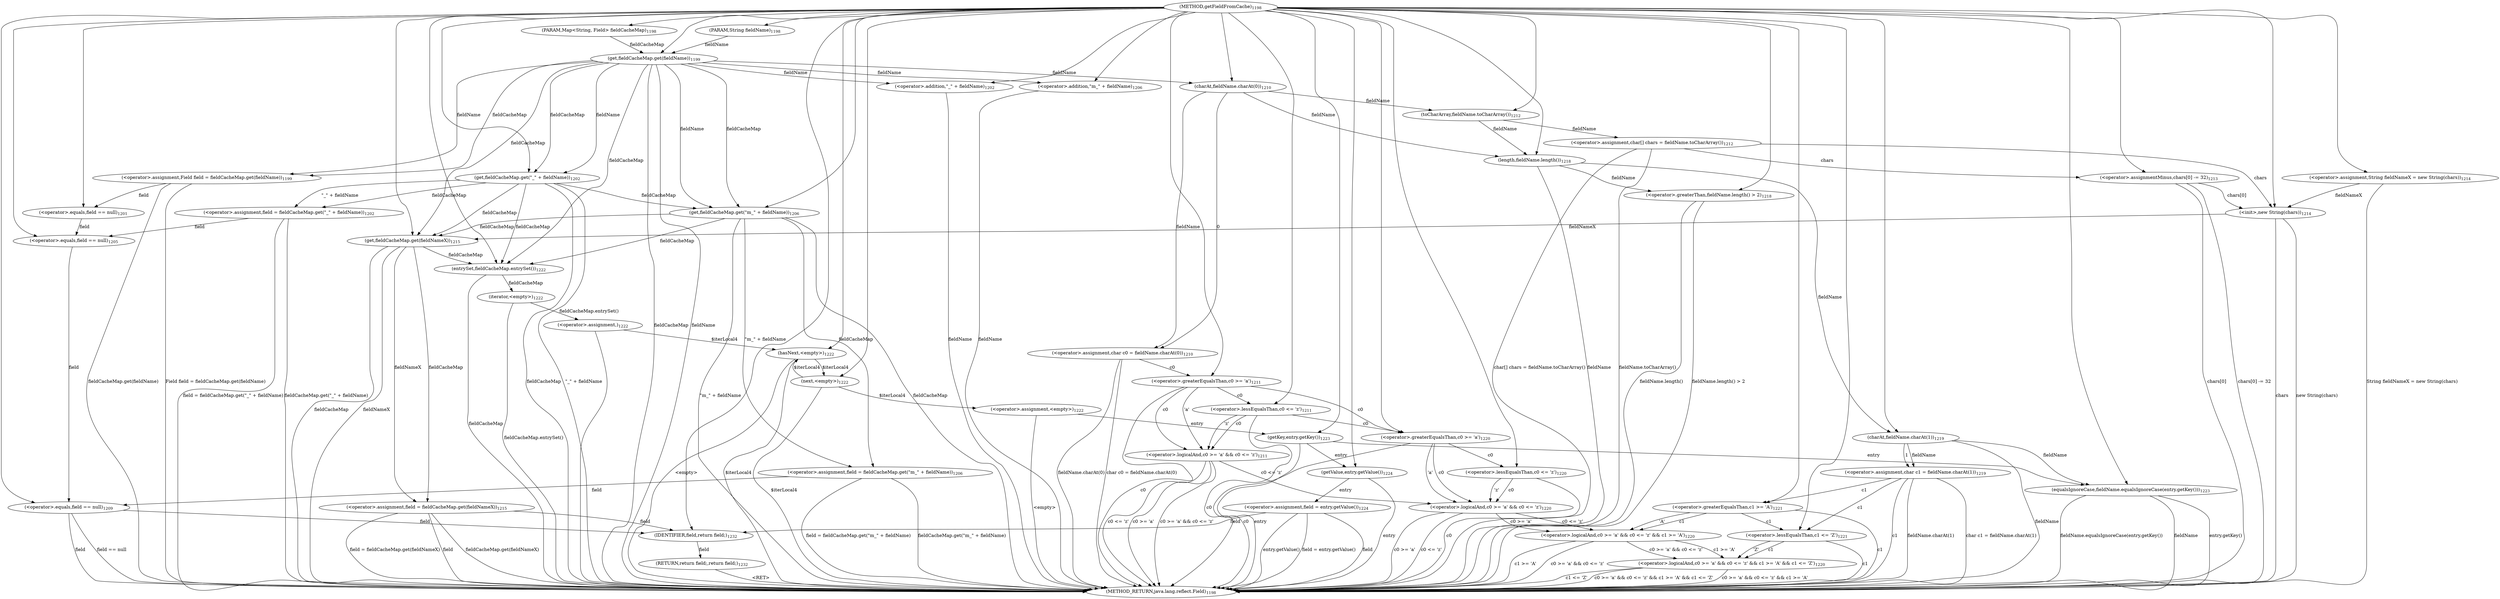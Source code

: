 digraph "getFieldFromCache" {  
"3468" [label = <(METHOD,getFieldFromCache)<SUB>1198</SUB>> ]
"3603" [label = <(METHOD_RETURN,java.lang.reflect.Field)<SUB>1198</SUB>> ]
"3469" [label = <(PARAM,String fieldName)<SUB>1198</SUB>> ]
"3470" [label = <(PARAM,Map&lt;String, Field&gt; fieldCacheMap)<SUB>1198</SUB>> ]
"3473" [label = <(&lt;operator&gt;.assignment,Field field = fieldCacheMap.get(fieldName))<SUB>1199</SUB>> ]
"3599" [label = <(RETURN,return field;,return field;)<SUB>1232</SUB>> ]
"3473" [label = <(&lt;operator&gt;.assignment,Field field = fieldCacheMap.get(fieldName))<SUB>1199</SUB>> ]
"3473" [label = <(&lt;operator&gt;.assignment,Field field = fieldCacheMap.get(fieldName))<SUB>1199</SUB>> ]
"3479" [label = <(&lt;operator&gt;.equals,field == null)<SUB>1201</SUB>> ]
"3491" [label = <(&lt;operator&gt;.equals,field == null)<SUB>1205</SUB>> ]
"3503" [label = <(&lt;operator&gt;.equals,field == null)<SUB>1209</SUB>> ]
"3600" [label = <(IDENTIFIER,field,return field;)<SUB>1232</SUB>> ]
"3475" [label = <(get,fieldCacheMap.get(fieldName))<SUB>1199</SUB>> ]
"3475" [label = <(get,fieldCacheMap.get(fieldName))<SUB>1199</SUB>> ]
"3479" [label = <(&lt;operator&gt;.equals,field == null)<SUB>1201</SUB>> ]
"3479" [label = <(&lt;operator&gt;.equals,field == null)<SUB>1201</SUB>> ]
"3483" [label = <(&lt;operator&gt;.assignment,field = fieldCacheMap.get(&quot;_&quot; + fieldName))<SUB>1202</SUB>> ]
"3491" [label = <(&lt;operator&gt;.equals,field == null)<SUB>1205</SUB>> ]
"3491" [label = <(&lt;operator&gt;.equals,field == null)<SUB>1205</SUB>> ]
"3495" [label = <(&lt;operator&gt;.assignment,field = fieldCacheMap.get(&quot;m_&quot; + fieldName))<SUB>1206</SUB>> ]
"3503" [label = <(&lt;operator&gt;.equals,field == null)<SUB>1209</SUB>> ]
"3503" [label = <(&lt;operator&gt;.equals,field == null)<SUB>1209</SUB>> ]
"3508" [label = <(&lt;operator&gt;.assignment,char c0 = fieldName.charAt(0))<SUB>1210</SUB>> ]
"3483" [label = <(&lt;operator&gt;.assignment,field = fieldCacheMap.get(&quot;_&quot; + fieldName))<SUB>1202</SUB>> ]
"3483" [label = <(&lt;operator&gt;.assignment,field = fieldCacheMap.get(&quot;_&quot; + fieldName))<SUB>1202</SUB>> ]
"3495" [label = <(&lt;operator&gt;.assignment,field = fieldCacheMap.get(&quot;m_&quot; + fieldName))<SUB>1206</SUB>> ]
"3495" [label = <(&lt;operator&gt;.assignment,field = fieldCacheMap.get(&quot;m_&quot; + fieldName))<SUB>1206</SUB>> ]
"3508" [label = <(&lt;operator&gt;.assignment,char c0 = fieldName.charAt(0))<SUB>1210</SUB>> ]
"3508" [label = <(&lt;operator&gt;.assignment,char c0 = fieldName.charAt(0))<SUB>1210</SUB>> ]
"3514" [label = <(&lt;operator&gt;.logicalAnd,c0 &gt;= 'a' &amp;&amp; c0 &lt;= 'z')<SUB>1211</SUB>> ]
"3545" [label = <(&lt;operator&gt;.greaterThan,fieldName.length() &gt; 2)<SUB>1218</SUB>> ]
"3485" [label = <(get,fieldCacheMap.get(&quot;_&quot; + fieldName))<SUB>1202</SUB>> ]
"3485" [label = <(get,fieldCacheMap.get(&quot;_&quot; + fieldName))<SUB>1202</SUB>> ]
"3497" [label = <(get,fieldCacheMap.get(&quot;m_&quot; + fieldName))<SUB>1206</SUB>> ]
"3497" [label = <(get,fieldCacheMap.get(&quot;m_&quot; + fieldName))<SUB>1206</SUB>> ]
"3510" [label = <(charAt,fieldName.charAt(0))<SUB>1210</SUB>> ]
"3510" [label = <(charAt,fieldName.charAt(0))<SUB>1210</SUB>> ]
"3514" [label = <(&lt;operator&gt;.logicalAnd,c0 &gt;= 'a' &amp;&amp; c0 &lt;= 'z')<SUB>1211</SUB>> ]
"3514" [label = <(&lt;operator&gt;.logicalAnd,c0 &gt;= 'a' &amp;&amp; c0 &lt;= 'z')<SUB>1211</SUB>> ]
"3523" [label = <(&lt;operator&gt;.assignment,char[] chars = fieldName.toCharArray())<SUB>1212</SUB>> ]
"3527" [label = <(&lt;operator&gt;.assignmentMinus,chars[0] -= 32)<SUB>1213</SUB>> ]
"3533" [label = <(&lt;operator&gt;.assignment,String fieldNameX = new String(chars))<SUB>1214</SUB>> ]
"3536" [label = <(&lt;init&gt;,new String(chars))<SUB>1214</SUB>> ]
"3539" [label = <(&lt;operator&gt;.assignment,field = fieldCacheMap.get(fieldNameX))<SUB>1215</SUB>> ]
"3545" [label = <(&lt;operator&gt;.greaterThan,fieldName.length() &gt; 2)<SUB>1218</SUB>> ]
"3545" [label = <(&lt;operator&gt;.greaterThan,fieldName.length() &gt; 2)<SUB>1218</SUB>> ]
"3551" [label = <(&lt;operator&gt;.assignment,char c1 = fieldName.charAt(1))<SUB>1219</SUB>> ]
"3487" [label = <(&lt;operator&gt;.addition,&quot;_&quot; + fieldName)<SUB>1202</SUB>> ]
"3487" [label = <(&lt;operator&gt;.addition,&quot;_&quot; + fieldName)<SUB>1202</SUB>> ]
"3499" [label = <(&lt;operator&gt;.addition,&quot;m_&quot; + fieldName)<SUB>1206</SUB>> ]
"3499" [label = <(&lt;operator&gt;.addition,&quot;m_&quot; + fieldName)<SUB>1206</SUB>> ]
"3515" [label = <(&lt;operator&gt;.greaterEqualsThan,c0 &gt;= 'a')<SUB>1211</SUB>> ]
"3515" [label = <(&lt;operator&gt;.greaterEqualsThan,c0 &gt;= 'a')<SUB>1211</SUB>> ]
"3518" [label = <(&lt;operator&gt;.lessEqualsThan,c0 &lt;= 'z')<SUB>1211</SUB>> ]
"3518" [label = <(&lt;operator&gt;.lessEqualsThan,c0 &lt;= 'z')<SUB>1211</SUB>> ]
"3523" [label = <(&lt;operator&gt;.assignment,char[] chars = fieldName.toCharArray())<SUB>1212</SUB>> ]
"3523" [label = <(&lt;operator&gt;.assignment,char[] chars = fieldName.toCharArray())<SUB>1212</SUB>> ]
"3527" [label = <(&lt;operator&gt;.assignmentMinus,chars[0] -= 32)<SUB>1213</SUB>> ]
"3527" [label = <(&lt;operator&gt;.assignmentMinus,chars[0] -= 32)<SUB>1213</SUB>> ]
"3533" [label = <(&lt;operator&gt;.assignment,String fieldNameX = new String(chars))<SUB>1214</SUB>> ]
"3533" [label = <(&lt;operator&gt;.assignment,String fieldNameX = new String(chars))<SUB>1214</SUB>> ]
"3536" [label = <(&lt;init&gt;,new String(chars))<SUB>1214</SUB>> ]
"3536" [label = <(&lt;init&gt;,new String(chars))<SUB>1214</SUB>> ]
"3539" [label = <(&lt;operator&gt;.assignment,field = fieldCacheMap.get(fieldNameX))<SUB>1215</SUB>> ]
"3539" [label = <(&lt;operator&gt;.assignment,field = fieldCacheMap.get(fieldNameX))<SUB>1215</SUB>> ]
"3546" [label = <(length,fieldName.length())<SUB>1218</SUB>> ]
"3551" [label = <(&lt;operator&gt;.assignment,char c1 = fieldName.charAt(1))<SUB>1219</SUB>> ]
"3551" [label = <(&lt;operator&gt;.assignment,char c1 = fieldName.charAt(1))<SUB>1219</SUB>> ]
"3557" [label = <(&lt;operator&gt;.logicalAnd,c0 &gt;= 'a' &amp;&amp; c0 &lt;= 'z' &amp;&amp; c1 &gt;= 'A' &amp;&amp; c1 &lt;= 'Z')<SUB>1220</SUB>> ]
"3525" [label = <(toCharArray,fieldName.toCharArray())<SUB>1212</SUB>> ]
"3541" [label = <(get,fieldCacheMap.get(fieldNameX))<SUB>1215</SUB>> ]
"3541" [label = <(get,fieldCacheMap.get(fieldNameX))<SUB>1215</SUB>> ]
"3553" [label = <(charAt,fieldName.charAt(1))<SUB>1219</SUB>> ]
"3553" [label = <(charAt,fieldName.charAt(1))<SUB>1219</SUB>> ]
"3557" [label = <(&lt;operator&gt;.logicalAnd,c0 &gt;= 'a' &amp;&amp; c0 &lt;= 'z' &amp;&amp; c1 &gt;= 'A' &amp;&amp; c1 &lt;= 'Z')<SUB>1220</SUB>> ]
"3557" [label = <(&lt;operator&gt;.logicalAnd,c0 &gt;= 'a' &amp;&amp; c0 &lt;= 'z' &amp;&amp; c1 &gt;= 'A' &amp;&amp; c1 &lt;= 'Z')<SUB>1220</SUB>> ]
"3574" [label = <(&lt;operator&gt;.assignment,)<SUB>1222</SUB>> ]
"3558" [label = <(&lt;operator&gt;.logicalAnd,c0 &gt;= 'a' &amp;&amp; c0 &lt;= 'z' &amp;&amp; c1 &gt;= 'A')<SUB>1220</SUB>> ]
"3558" [label = <(&lt;operator&gt;.logicalAnd,c0 &gt;= 'a' &amp;&amp; c0 &lt;= 'z' &amp;&amp; c1 &gt;= 'A')<SUB>1220</SUB>> ]
"3569" [label = <(&lt;operator&gt;.lessEqualsThan,c1 &lt;= 'Z')<SUB>1221</SUB>> ]
"3569" [label = <(&lt;operator&gt;.lessEqualsThan,c1 &lt;= 'Z')<SUB>1221</SUB>> ]
"3574" [label = <(&lt;operator&gt;.assignment,)<SUB>1222</SUB>> ]
"3574" [label = <(&lt;operator&gt;.assignment,)<SUB>1222</SUB>> ]
"3580" [label = <(hasNext,&lt;empty&gt;)<SUB>1222</SUB>> ]
"3559" [label = <(&lt;operator&gt;.logicalAnd,c0 &gt;= 'a' &amp;&amp; c0 &lt;= 'z')<SUB>1220</SUB>> ]
"3559" [label = <(&lt;operator&gt;.logicalAnd,c0 &gt;= 'a' &amp;&amp; c0 &lt;= 'z')<SUB>1220</SUB>> ]
"3566" [label = <(&lt;operator&gt;.greaterEqualsThan,c1 &gt;= 'A')<SUB>1221</SUB>> ]
"3566" [label = <(&lt;operator&gt;.greaterEqualsThan,c1 &gt;= 'A')<SUB>1221</SUB>> ]
"3576" [label = <(iterator,&lt;empty&gt;)<SUB>1222</SUB>> ]
"3580" [label = <(hasNext,&lt;empty&gt;)<SUB>1222</SUB>> ]
"3584" [label = <(&lt;operator&gt;.assignment,&lt;empty&gt;)<SUB>1222</SUB>> ]
"3560" [label = <(&lt;operator&gt;.greaterEqualsThan,c0 &gt;= 'a')<SUB>1220</SUB>> ]
"3560" [label = <(&lt;operator&gt;.greaterEqualsThan,c0 &gt;= 'a')<SUB>1220</SUB>> ]
"3563" [label = <(&lt;operator&gt;.lessEqualsThan,c0 &lt;= 'z')<SUB>1220</SUB>> ]
"3563" [label = <(&lt;operator&gt;.lessEqualsThan,c0 &lt;= 'z')<SUB>1220</SUB>> ]
"3577" [label = <(entrySet,fieldCacheMap.entrySet())<SUB>1222</SUB>> ]
"3584" [label = <(&lt;operator&gt;.assignment,&lt;empty&gt;)<SUB>1222</SUB>> ]
"3584" [label = <(&lt;operator&gt;.assignment,&lt;empty&gt;)<SUB>1222</SUB>> ]
"3589" [label = <(equalsIgnoreCase,fieldName.equalsIgnoreCase(entry.getKey()))<SUB>1223</SUB>> ]
"3586" [label = <(next,&lt;empty&gt;)<SUB>1222</SUB>> ]
"3589" [label = <(equalsIgnoreCase,fieldName.equalsIgnoreCase(entry.getKey()))<SUB>1223</SUB>> ]
"3589" [label = <(equalsIgnoreCase,fieldName.equalsIgnoreCase(entry.getKey()))<SUB>1223</SUB>> ]
"3594" [label = <(&lt;operator&gt;.assignment,field = entry.getValue())<SUB>1224</SUB>> ]
"3591" [label = <(getKey,entry.getKey())<SUB>1223</SUB>> ]
"3594" [label = <(&lt;operator&gt;.assignment,field = entry.getValue())<SUB>1224</SUB>> ]
"3594" [label = <(&lt;operator&gt;.assignment,field = entry.getValue())<SUB>1224</SUB>> ]
"3596" [label = <(getValue,entry.getValue())<SUB>1224</SUB>> ]
  "3599" -> "3603"  [ label = "&lt;RET&gt;"] 
  "3475" -> "3603"  [ label = "fieldCacheMap"] 
  "3475" -> "3603"  [ label = "fieldName"] 
  "3473" -> "3603"  [ label = "fieldCacheMap.get(fieldName)"] 
  "3473" -> "3603"  [ label = "Field field = fieldCacheMap.get(fieldName)"] 
  "3485" -> "3603"  [ label = "fieldCacheMap"] 
  "3487" -> "3603"  [ label = "fieldName"] 
  "3485" -> "3603"  [ label = "&quot;_&quot; + fieldName"] 
  "3483" -> "3603"  [ label = "fieldCacheMap.get(&quot;_&quot; + fieldName)"] 
  "3483" -> "3603"  [ label = "field = fieldCacheMap.get(&quot;_&quot; + fieldName)"] 
  "3497" -> "3603"  [ label = "fieldCacheMap"] 
  "3499" -> "3603"  [ label = "fieldName"] 
  "3497" -> "3603"  [ label = "&quot;m_&quot; + fieldName"] 
  "3495" -> "3603"  [ label = "fieldCacheMap.get(&quot;m_&quot; + fieldName)"] 
  "3495" -> "3603"  [ label = "field = fieldCacheMap.get(&quot;m_&quot; + fieldName)"] 
  "3503" -> "3603"  [ label = "field"] 
  "3503" -> "3603"  [ label = "field == null"] 
  "3508" -> "3603"  [ label = "fieldName.charAt(0)"] 
  "3508" -> "3603"  [ label = "char c0 = fieldName.charAt(0)"] 
  "3515" -> "3603"  [ label = "c0"] 
  "3514" -> "3603"  [ label = "c0 &gt;= 'a'"] 
  "3518" -> "3603"  [ label = "c0"] 
  "3514" -> "3603"  [ label = "c0 &lt;= 'z'"] 
  "3514" -> "3603"  [ label = "c0 &gt;= 'a' &amp;&amp; c0 &lt;= 'z'"] 
  "3523" -> "3603"  [ label = "fieldName.toCharArray()"] 
  "3523" -> "3603"  [ label = "char[] chars = fieldName.toCharArray()"] 
  "3527" -> "3603"  [ label = "chars[0]"] 
  "3527" -> "3603"  [ label = "chars[0] -= 32"] 
  "3533" -> "3603"  [ label = "String fieldNameX = new String(chars)"] 
  "3536" -> "3603"  [ label = "chars"] 
  "3536" -> "3603"  [ label = "new String(chars)"] 
  "3539" -> "3603"  [ label = "field"] 
  "3541" -> "3603"  [ label = "fieldCacheMap"] 
  "3541" -> "3603"  [ label = "fieldNameX"] 
  "3539" -> "3603"  [ label = "fieldCacheMap.get(fieldNameX)"] 
  "3539" -> "3603"  [ label = "field = fieldCacheMap.get(fieldNameX)"] 
  "3546" -> "3603"  [ label = "fieldName"] 
  "3545" -> "3603"  [ label = "fieldName.length()"] 
  "3545" -> "3603"  [ label = "fieldName.length() &gt; 2"] 
  "3551" -> "3603"  [ label = "c1"] 
  "3553" -> "3603"  [ label = "fieldName"] 
  "3551" -> "3603"  [ label = "fieldName.charAt(1)"] 
  "3551" -> "3603"  [ label = "char c1 = fieldName.charAt(1)"] 
  "3560" -> "3603"  [ label = "c0"] 
  "3559" -> "3603"  [ label = "c0 &gt;= 'a'"] 
  "3563" -> "3603"  [ label = "c0"] 
  "3559" -> "3603"  [ label = "c0 &lt;= 'z'"] 
  "3558" -> "3603"  [ label = "c0 &gt;= 'a' &amp;&amp; c0 &lt;= 'z'"] 
  "3566" -> "3603"  [ label = "c1"] 
  "3558" -> "3603"  [ label = "c1 &gt;= 'A'"] 
  "3557" -> "3603"  [ label = "c0 &gt;= 'a' &amp;&amp; c0 &lt;= 'z' &amp;&amp; c1 &gt;= 'A'"] 
  "3569" -> "3603"  [ label = "c1"] 
  "3557" -> "3603"  [ label = "c1 &lt;= 'Z'"] 
  "3557" -> "3603"  [ label = "c0 &gt;= 'a' &amp;&amp; c0 &lt;= 'z' &amp;&amp; c1 &gt;= 'A' &amp;&amp; c1 &lt;= 'Z'"] 
  "3577" -> "3603"  [ label = "fieldCacheMap"] 
  "3576" -> "3603"  [ label = "fieldCacheMap.entrySet()"] 
  "3574" -> "3603" 
  "3580" -> "3603"  [ label = "$iterLocal4"] 
  "3580" -> "3603"  [ label = "&lt;empty&gt;"] 
  "3586" -> "3603"  [ label = "$iterLocal4"] 
  "3584" -> "3603"  [ label = "&lt;empty&gt;"] 
  "3589" -> "3603"  [ label = "fieldName"] 
  "3591" -> "3603"  [ label = "entry"] 
  "3589" -> "3603"  [ label = "entry.getKey()"] 
  "3589" -> "3603"  [ label = "fieldName.equalsIgnoreCase(entry.getKey())"] 
  "3594" -> "3603"  [ label = "field"] 
  "3596" -> "3603"  [ label = "entry"] 
  "3594" -> "3603"  [ label = "entry.getValue()"] 
  "3594" -> "3603"  [ label = "field = entry.getValue()"] 
  "3468" -> "3469" 
  "3468" -> "3470" 
  "3475" -> "3473"  [ label = "fieldCacheMap"] 
  "3475" -> "3473"  [ label = "fieldName"] 
  "3600" -> "3599"  [ label = "field"] 
  "3594" -> "3600"  [ label = "field"] 
  "3503" -> "3600"  [ label = "field"] 
  "3539" -> "3600"  [ label = "field"] 
  "3468" -> "3600" 
  "3470" -> "3475"  [ label = "fieldCacheMap"] 
  "3468" -> "3475" 
  "3469" -> "3475"  [ label = "fieldName"] 
  "3473" -> "3479"  [ label = "field"] 
  "3468" -> "3479" 
  "3485" -> "3483"  [ label = "fieldCacheMap"] 
  "3485" -> "3483"  [ label = "&quot;_&quot; + fieldName"] 
  "3479" -> "3491"  [ label = "field"] 
  "3483" -> "3491"  [ label = "field"] 
  "3468" -> "3491" 
  "3497" -> "3495"  [ label = "fieldCacheMap"] 
  "3497" -> "3495"  [ label = "&quot;m_&quot; + fieldName"] 
  "3491" -> "3503"  [ label = "field"] 
  "3495" -> "3503"  [ label = "field"] 
  "3468" -> "3503" 
  "3510" -> "3508"  [ label = "fieldName"] 
  "3510" -> "3508"  [ label = "0"] 
  "3475" -> "3485"  [ label = "fieldCacheMap"] 
  "3468" -> "3485" 
  "3475" -> "3485"  [ label = "fieldName"] 
  "3475" -> "3497"  [ label = "fieldCacheMap"] 
  "3485" -> "3497"  [ label = "fieldCacheMap"] 
  "3468" -> "3497" 
  "3475" -> "3497"  [ label = "fieldName"] 
  "3475" -> "3510"  [ label = "fieldName"] 
  "3468" -> "3510" 
  "3515" -> "3514"  [ label = "c0"] 
  "3515" -> "3514"  [ label = "'a'"] 
  "3518" -> "3514"  [ label = "c0"] 
  "3518" -> "3514"  [ label = "'z'"] 
  "3525" -> "3523"  [ label = "fieldName"] 
  "3468" -> "3527" 
  "3468" -> "3533" 
  "3541" -> "3539"  [ label = "fieldCacheMap"] 
  "3541" -> "3539"  [ label = "fieldNameX"] 
  "3546" -> "3545"  [ label = "fieldName"] 
  "3468" -> "3545" 
  "3553" -> "3551"  [ label = "fieldName"] 
  "3553" -> "3551"  [ label = "1"] 
  "3468" -> "3487" 
  "3475" -> "3487"  [ label = "fieldName"] 
  "3468" -> "3499" 
  "3475" -> "3499"  [ label = "fieldName"] 
  "3508" -> "3515"  [ label = "c0"] 
  "3468" -> "3515" 
  "3515" -> "3518"  [ label = "c0"] 
  "3468" -> "3518" 
  "3523" -> "3527"  [ label = "chars"] 
  "3533" -> "3536"  [ label = "fieldNameX"] 
  "3468" -> "3536" 
  "3523" -> "3536"  [ label = "chars"] 
  "3527" -> "3536"  [ label = "chars[0]"] 
  "3510" -> "3546"  [ label = "fieldName"] 
  "3525" -> "3546"  [ label = "fieldName"] 
  "3468" -> "3546" 
  "3510" -> "3525"  [ label = "fieldName"] 
  "3468" -> "3525" 
  "3475" -> "3541"  [ label = "fieldCacheMap"] 
  "3485" -> "3541"  [ label = "fieldCacheMap"] 
  "3497" -> "3541"  [ label = "fieldCacheMap"] 
  "3468" -> "3541" 
  "3536" -> "3541"  [ label = "fieldNameX"] 
  "3546" -> "3553"  [ label = "fieldName"] 
  "3468" -> "3553" 
  "3558" -> "3557"  [ label = "c0 &gt;= 'a' &amp;&amp; c0 &lt;= 'z'"] 
  "3558" -> "3557"  [ label = "c1 &gt;= 'A'"] 
  "3569" -> "3557"  [ label = "c1"] 
  "3569" -> "3557"  [ label = "'Z'"] 
  "3576" -> "3574"  [ label = "fieldCacheMap.entrySet()"] 
  "3559" -> "3558"  [ label = "c0 &gt;= 'a'"] 
  "3559" -> "3558"  [ label = "c0 &lt;= 'z'"] 
  "3566" -> "3558"  [ label = "c1"] 
  "3566" -> "3558"  [ label = "'A'"] 
  "3551" -> "3569"  [ label = "c1"] 
  "3566" -> "3569"  [ label = "c1"] 
  "3468" -> "3569" 
  "3560" -> "3559"  [ label = "c0"] 
  "3560" -> "3559"  [ label = "'a'"] 
  "3514" -> "3559"  [ label = "c0 &lt;= 'z'"] 
  "3563" -> "3559"  [ label = "c0"] 
  "3563" -> "3559"  [ label = "'z'"] 
  "3551" -> "3566"  [ label = "c1"] 
  "3468" -> "3566" 
  "3577" -> "3576"  [ label = "fieldCacheMap"] 
  "3574" -> "3580"  [ label = "$iterLocal4"] 
  "3586" -> "3580"  [ label = "$iterLocal4"] 
  "3468" -> "3580" 
  "3586" -> "3584"  [ label = "$iterLocal4"] 
  "3515" -> "3560"  [ label = "c0"] 
  "3518" -> "3560"  [ label = "c0"] 
  "3468" -> "3560" 
  "3560" -> "3563"  [ label = "c0"] 
  "3468" -> "3563" 
  "3475" -> "3577"  [ label = "fieldCacheMap"] 
  "3485" -> "3577"  [ label = "fieldCacheMap"] 
  "3497" -> "3577"  [ label = "fieldCacheMap"] 
  "3541" -> "3577"  [ label = "fieldCacheMap"] 
  "3468" -> "3577" 
  "3580" -> "3586"  [ label = "$iterLocal4"] 
  "3468" -> "3586" 
  "3553" -> "3589"  [ label = "fieldName"] 
  "3468" -> "3589" 
  "3591" -> "3589"  [ label = "entry"] 
  "3596" -> "3594"  [ label = "entry"] 
  "3584" -> "3591"  [ label = "entry"] 
  "3468" -> "3591" 
  "3591" -> "3596"  [ label = "entry"] 
  "3468" -> "3596" 
}
